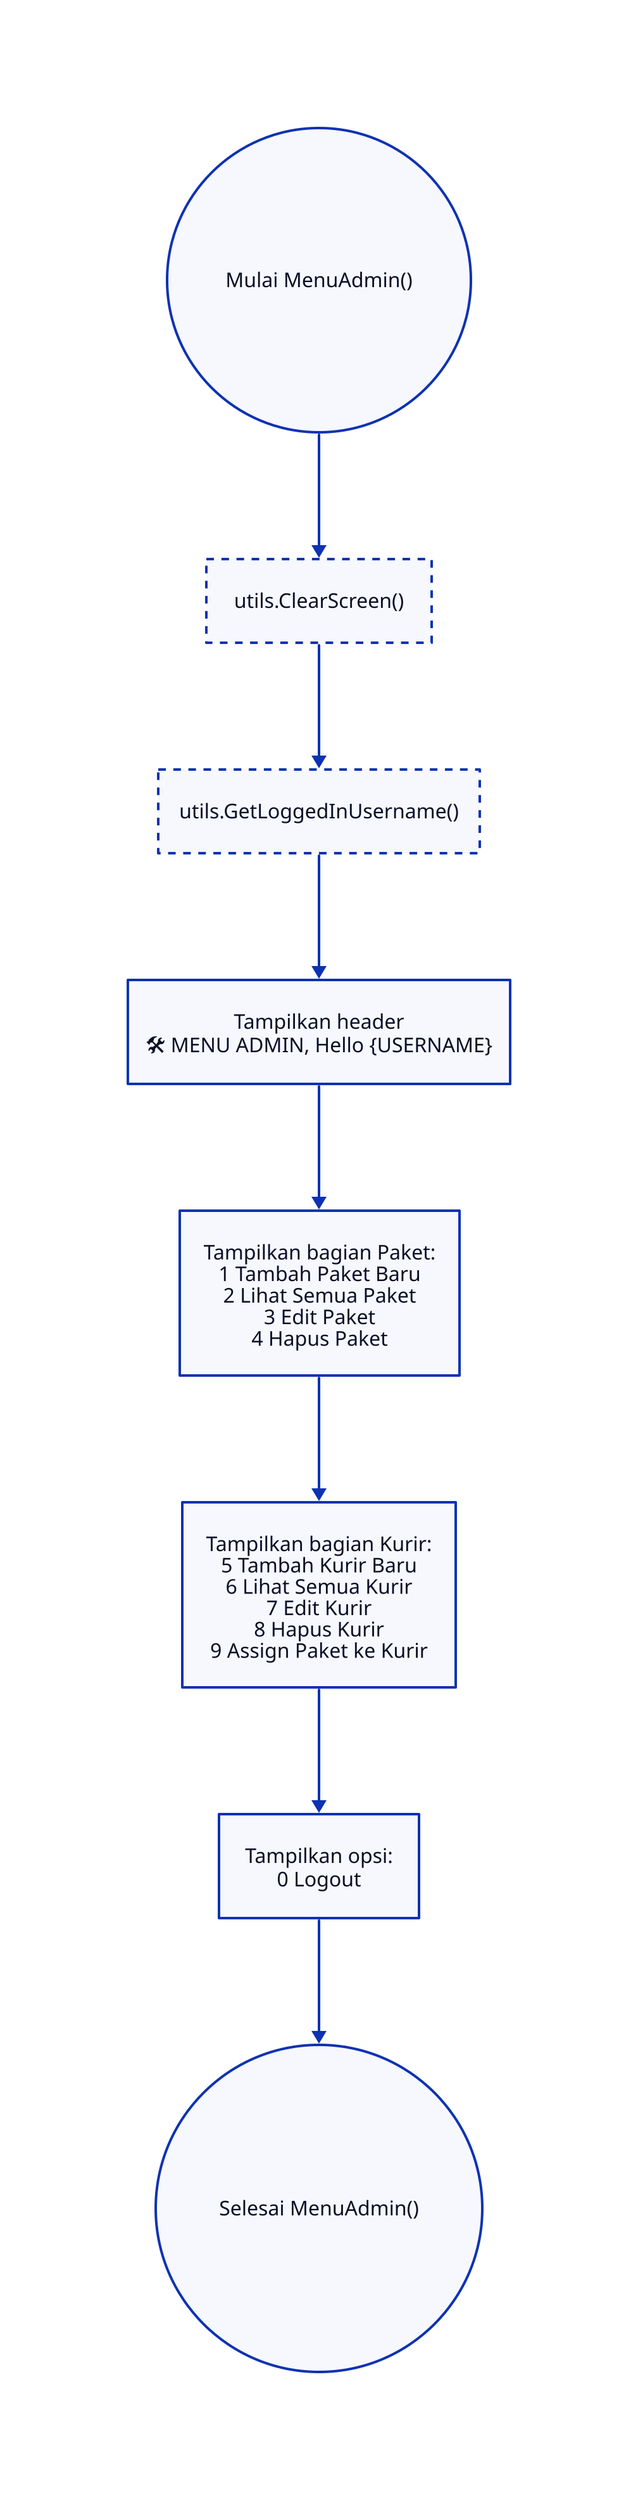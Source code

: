 start: {
  shape: circle
  label: "Mulai MenuAdmin()"
}

clear_screen: {
  shape: rectangle
  label: "utils.ClearScreen()"
  style: {
    stroke-dash: 3
  }
}

get_username: {
  shape: rectangle
  label: "utils.GetLoggedInUsername()"
  style: {
    stroke-dash: 3
  }
}

print_header: {
  shape: rectangle
  label: "Tampilkan header\n🛠️ MENU ADMIN, Hello {USERNAME}"
}

print_paket_section: {
  shape: rectangle
  label: "Tampilkan bagian Paket:\n1 Tambah Paket Baru\n2 Lihat Semua Paket\n3 Edit Paket\n4 Hapus Paket"
}

print_kurir_section: {
  shape: rectangle
  label: "Tampilkan bagian Kurir:\n5 Tambah Kurir Baru\n6 Lihat Semua Kurir\n7 Edit Kurir\n8 Hapus Kurir\n9 Assign Paket ke Kurir"
}

print_logout: {
  shape: rectangle
  label: "Tampilkan opsi:\n0 Logout"
}

end: {
  shape: circle
  label: "Selesai MenuAdmin()"
}

start -> clear_screen
clear_screen -> get_username
get_username -> print_header
print_header -> print_paket_section
print_paket_section -> print_kurir_section
print_kurir_section -> print_logout
print_logout -> end
